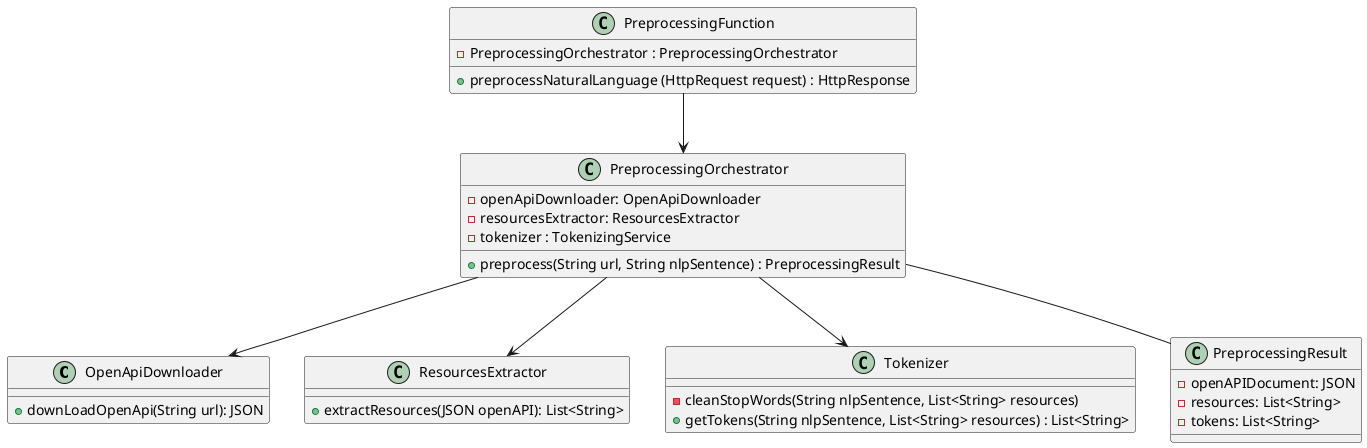 @startuml Preprocessing API

class OpenApiDownloader{
    +downLoadOpenApi(String url): JSON
}

class ResourcesExtractor{
    +extractResources(JSON openAPI): List<String>
}

class Tokenizer{
    -cleanStopWords(String nlpSentence, List<String> resources)
    +getTokens(String nlpSentence, List<String> resources) : List<String> 
}
class PreprocessingOrchestrator {
    -openApiDownloader: OpenApiDownloader
    -resourcesExtractor: ResourcesExtractor
    -tokenizer : TokenizingService
    +preprocess(String url, String nlpSentence) : PreprocessingResult
}

class PreprocessingFunction {
	-PreprocessingOrchestrator : PreprocessingOrchestrator
	+preprocessNaturalLanguage (HttpRequest request) : HttpResponse
}

class PreprocessingResult{
    -openAPIDocument: JSON
    -resources: List<String>
    -tokens: List<String>
}

PreprocessingFunction --> PreprocessingOrchestrator 
PreprocessingOrchestrator --> OpenApiDownloader
PreprocessingOrchestrator --> ResourcesExtractor
PreprocessingOrchestrator --> Tokenizer
PreprocessingOrchestrator -- PreprocessingResult
@enduml